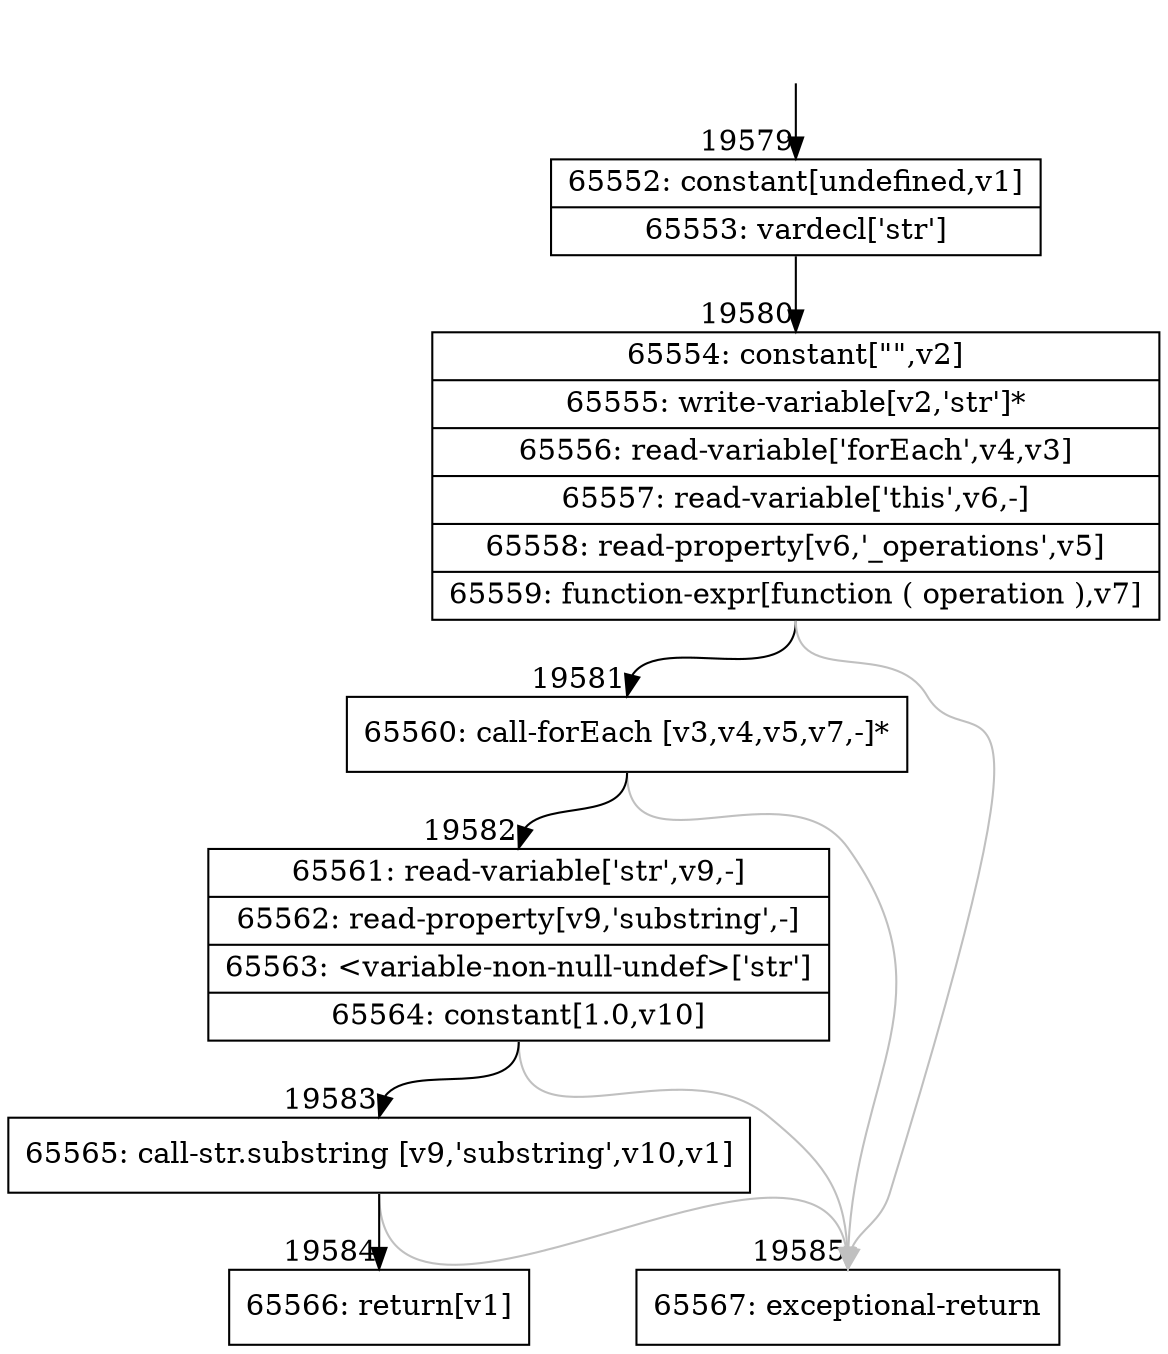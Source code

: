 digraph {
rankdir="TD"
BB_entry1683[shape=none,label=""];
BB_entry1683 -> BB19579 [tailport=s, headport=n, headlabel="    19579"]
BB19579 [shape=record label="{65552: constant[undefined,v1]|65553: vardecl['str']}" ] 
BB19579 -> BB19580 [tailport=s, headport=n, headlabel="      19580"]
BB19580 [shape=record label="{65554: constant[\"\",v2]|65555: write-variable[v2,'str']*|65556: read-variable['forEach',v4,v3]|65557: read-variable['this',v6,-]|65558: read-property[v6,'_operations',v5]|65559: function-expr[function ( operation ),v7]}" ] 
BB19580 -> BB19581 [tailport=s, headport=n, headlabel="      19581"]
BB19580 -> BB19585 [tailport=s, headport=n, color=gray, headlabel="      19585"]
BB19581 [shape=record label="{65560: call-forEach [v3,v4,v5,v7,-]*}" ] 
BB19581 -> BB19582 [tailport=s, headport=n, headlabel="      19582"]
BB19581 -> BB19585 [tailport=s, headport=n, color=gray]
BB19582 [shape=record label="{65561: read-variable['str',v9,-]|65562: read-property[v9,'substring',-]|65563: \<variable-non-null-undef\>['str']|65564: constant[1.0,v10]}" ] 
BB19582 -> BB19583 [tailport=s, headport=n, headlabel="      19583"]
BB19582 -> BB19585 [tailport=s, headport=n, color=gray]
BB19583 [shape=record label="{65565: call-str.substring [v9,'substring',v10,v1]}" ] 
BB19583 -> BB19584 [tailport=s, headport=n, headlabel="      19584"]
BB19583 -> BB19585 [tailport=s, headport=n, color=gray]
BB19584 [shape=record label="{65566: return[v1]}" ] 
BB19585 [shape=record label="{65567: exceptional-return}" ] 
//#$~ 36603
}
